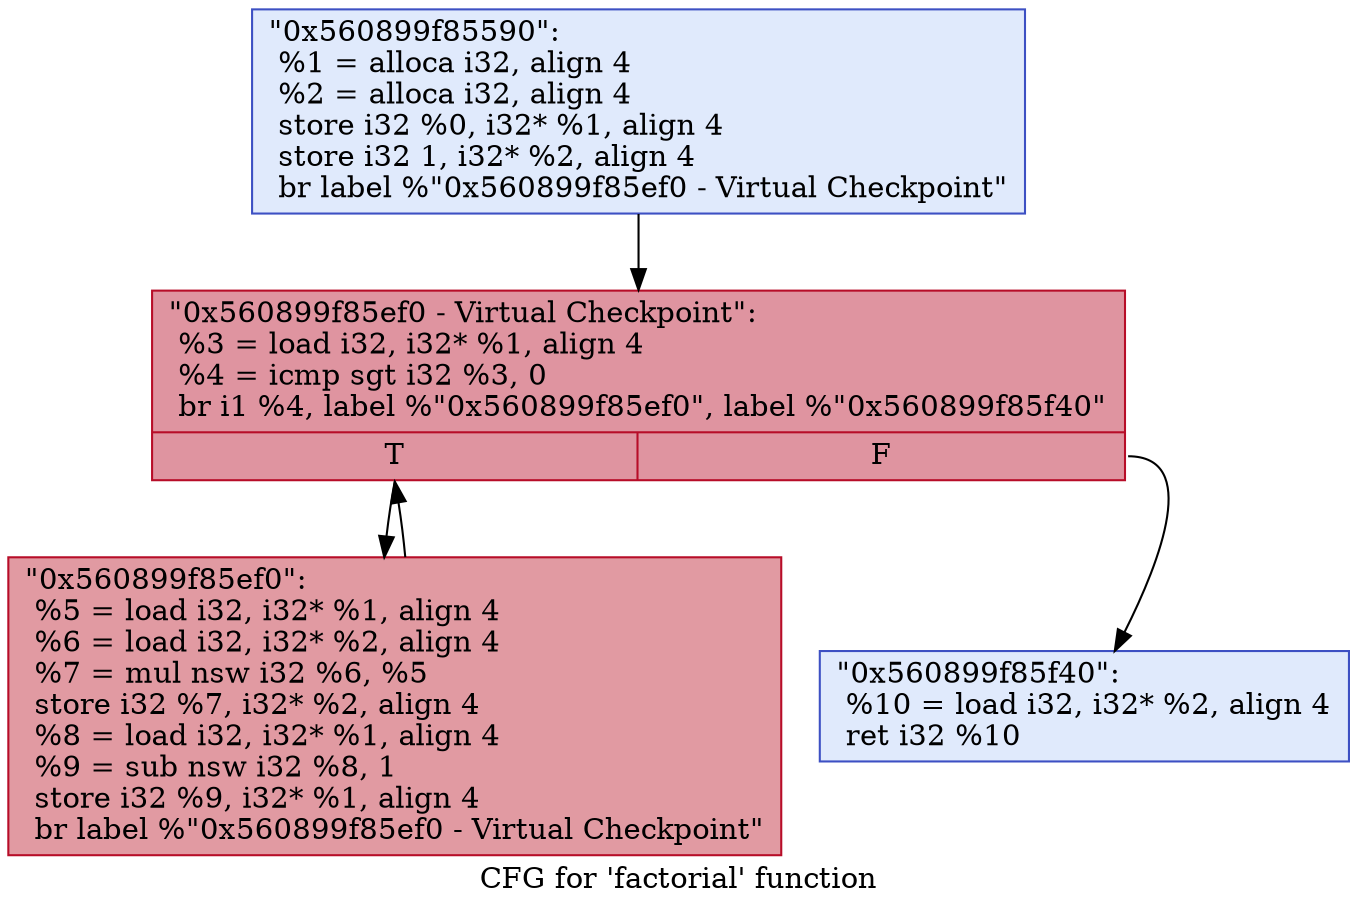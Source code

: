 digraph "CFG for 'factorial' function" {
	label="CFG for 'factorial' function";

	Node0x560899f85590 [shape=record,color="#3d50c3ff", style=filled, fillcolor="#b9d0f970",label="{\"0x560899f85590\":\l  %1 = alloca i32, align 4\l  %2 = alloca i32, align 4\l  store i32 %0, i32* %1, align 4\l  store i32 1, i32* %2, align 4\l  br label %\"0x560899f85ef0 - Virtual Checkpoint\"\l}"];
	Node0x560899f85590 -> Node0x560899f85d70;
	Node0x560899f85d70 [shape=record,color="#b70d28ff", style=filled, fillcolor="#b70d2870",label="{\"0x560899f85ef0 - Virtual Checkpoint\":            \l  %3 = load i32, i32* %1, align 4\l  %4 = icmp sgt i32 %3, 0\l  br i1 %4, label %\"0x560899f85ef0\", label %\"0x560899f85f40\"\l|{<s0>T|<s1>F}}"];
	Node0x560899f85d70:s0 -> Node0x560899f85ef0;
	Node0x560899f85d70:s1 -> Node0x560899f85f40;
	Node0x560899f85ef0 [shape=record,color="#b70d28ff", style=filled, fillcolor="#bb1b2c70",label="{\"0x560899f85ef0\":                                 \l  %5 = load i32, i32* %1, align 4\l  %6 = load i32, i32* %2, align 4\l  %7 = mul nsw i32 %6, %5\l  store i32 %7, i32* %2, align 4\l  %8 = load i32, i32* %1, align 4\l  %9 = sub nsw i32 %8, 1\l  store i32 %9, i32* %1, align 4\l  br label %\"0x560899f85ef0 - Virtual Checkpoint\"\l}"];
	Node0x560899f85ef0 -> Node0x560899f85d70;
	Node0x560899f85f40 [shape=record,color="#3d50c3ff", style=filled, fillcolor="#b9d0f970",label="{\"0x560899f85f40\":                                 \l  %10 = load i32, i32* %2, align 4\l  ret i32 %10\l}"];
}
